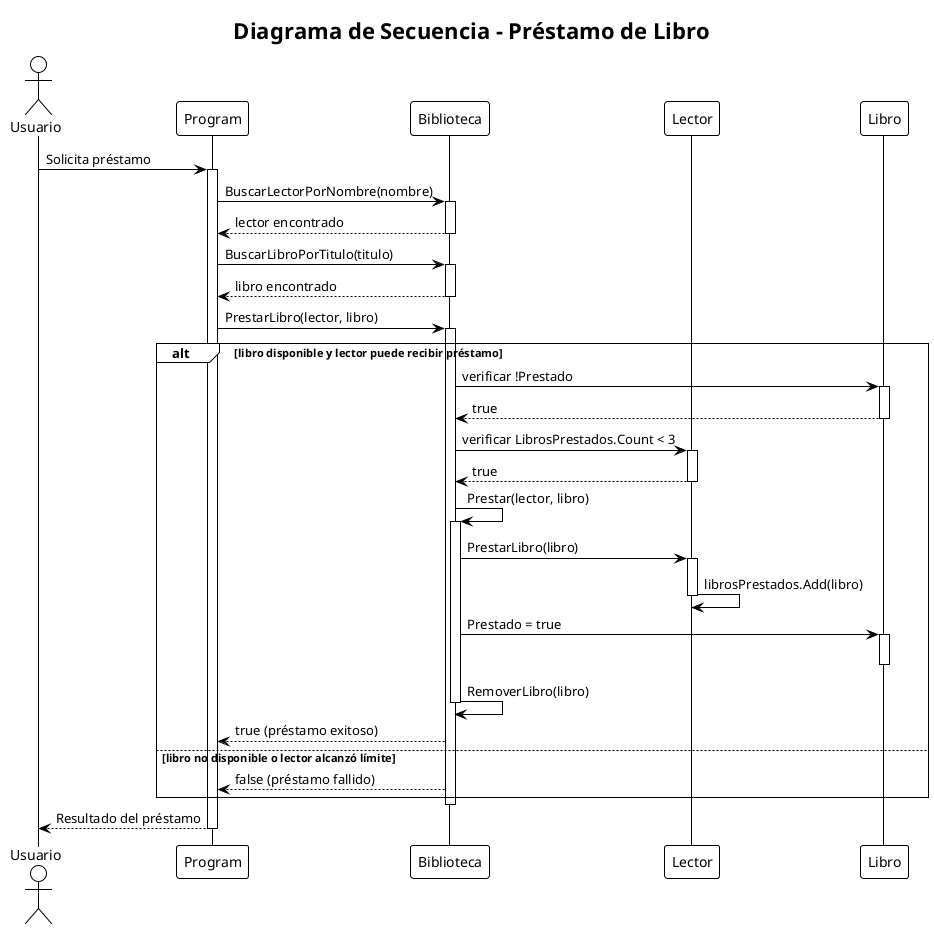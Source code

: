 @startuml PrestarLibroSequence
!theme plain
title Diagrama de Secuencia - Préstamo de Libro

actor Usuario
participant Program
participant Biblioteca
participant Lector
participant Libro

Usuario -> Program : Solicita préstamo
activate Program

Program -> Biblioteca : BuscarLectorPorNombre(nombre)
activate Biblioteca
Biblioteca --> Program : lector encontrado
deactivate Biblioteca

Program -> Biblioteca : BuscarLibroPorTitulo(titulo)
activate Biblioteca
Biblioteca --> Program : libro encontrado
deactivate Biblioteca

Program -> Biblioteca : PrestarLibro(lector, libro)
activate Biblioteca

alt libro disponible y lector puede recibir préstamo
    Biblioteca -> Libro : verificar !Prestado
    activate Libro
    Libro --> Biblioteca : true
    deactivate Libro
    
    Biblioteca -> Lector : verificar LibrosPrestados.Count < 3
    activate Lector
    Lector --> Biblioteca : true
    deactivate Lector
    
    Biblioteca -> Biblioteca : Prestar(lector, libro)
    activate Biblioteca
    
    Biblioteca -> Lector : PrestarLibro(libro)
    activate Lector
    Lector -> Lector : librosPrestados.Add(libro)
    deactivate Lector
    
    Biblioteca -> Libro : Prestado = true
    activate Libro
    deactivate Libro
    
    Biblioteca -> Biblioteca : RemoverLibro(libro)
    
    deactivate Biblioteca
    
    Biblioteca --> Program : true (préstamo exitoso)
    
else libro no disponible o lector alcanzó límite
    Biblioteca --> Program : false (préstamo fallido)
end

deactivate Biblioteca

Program --> Usuario : Resultado del préstamo

deactivate Program

@enduml